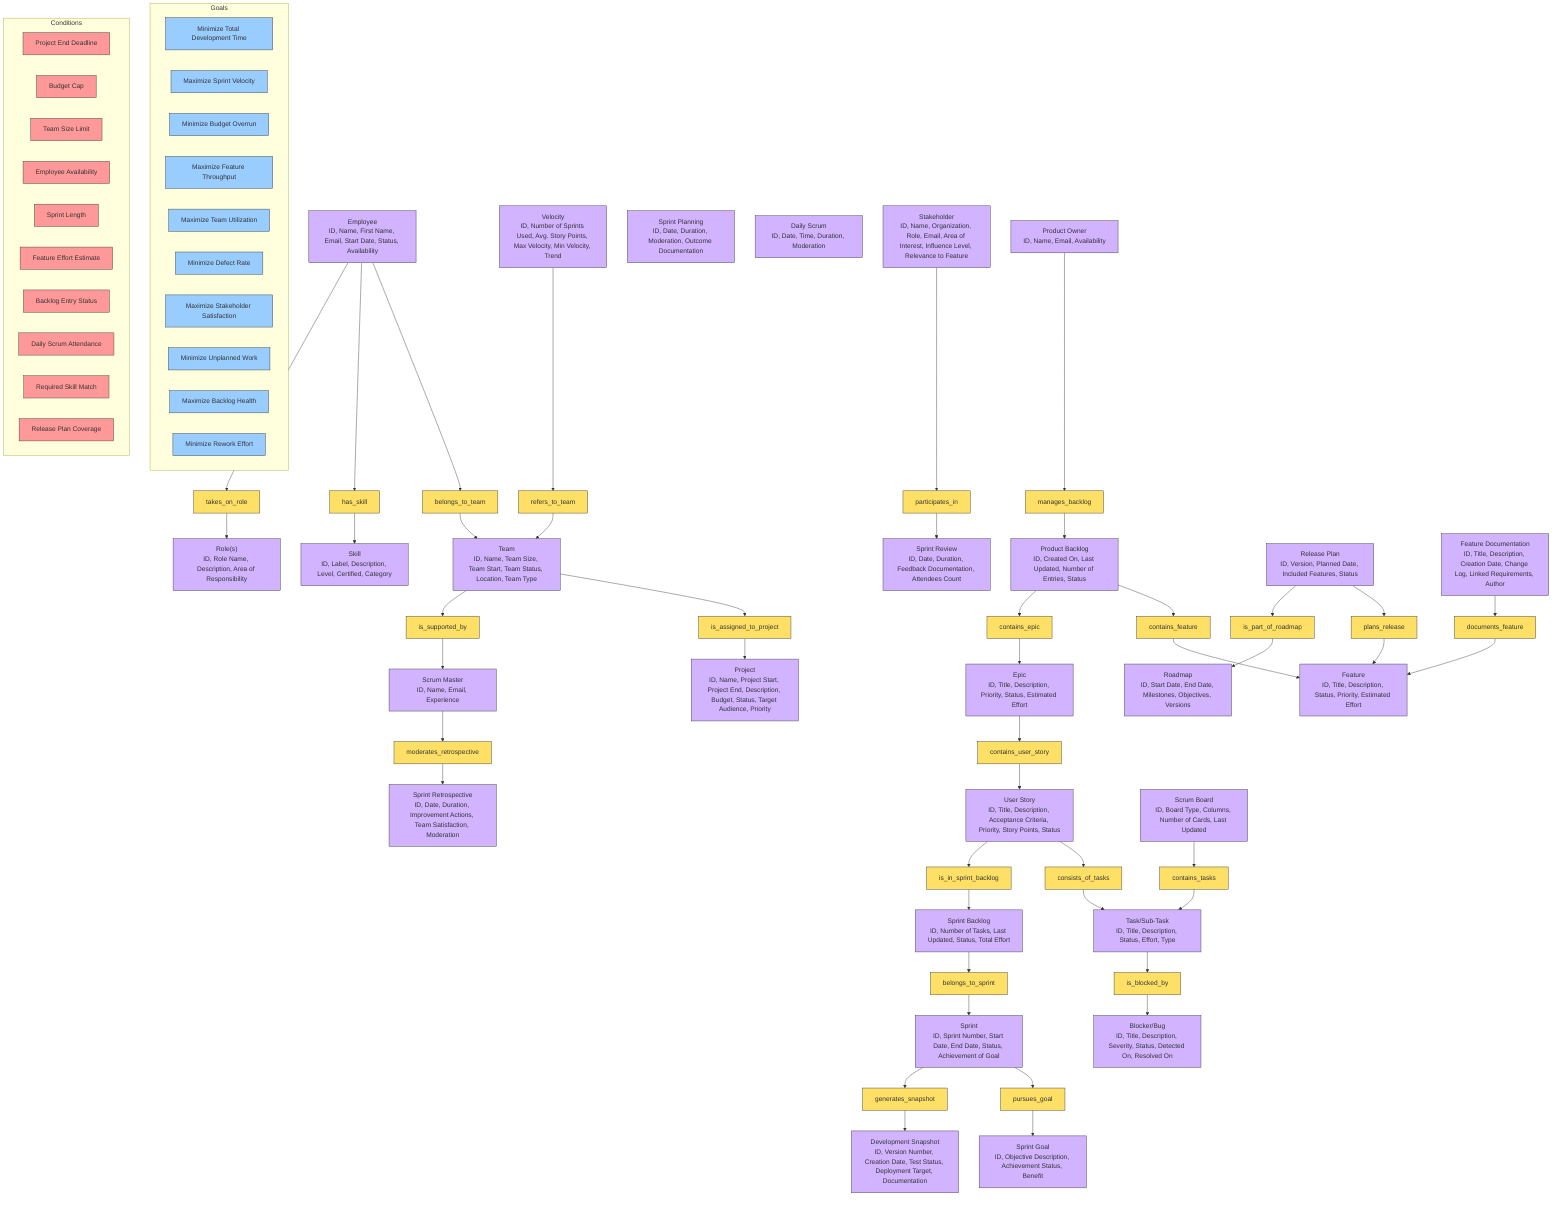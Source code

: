 graph TD
  %% Class Definitions
  classDef entity fill:#d1b3ff,stroke:#333;
  classDef variable fill:#99e699,stroke:#333;
  classDef goal fill:#99ccff,stroke:#333;
  classDef constraint fill:#ff9999,stroke:#333;
  classDef relationship fill:#ffe066,stroke:#333;

  %% Entities
  Proj["Project\nID, Name, Project Start, Project End, Description, Budget, Status, Target Audience, Priority"]:::entity
  Team["Team\nID, Name, Team Size, Team Start, Team Status, Location, Team Type"]:::entity
  Emp["Employee\nID, Name, First Name, Email, Start Date, Status, Availability"]:::entity
  Feat["Feature\nID, Title, Description, Status, Priority, Estimated Effort"]:::entity
  Skill["Skill\nID, Label, Description, Level, Certified, Category"]:::entity
  Role["Role(s)\nID, Role Name, Description, Area of Responsibility"]:::entity
  PO["Product Owner\nID, Name, Email, Availability"]:::entity
  SM["Scrum Master\nID, Name, Email, Experience"]:::entity
  PB["Product Backlog\nID, Created On, Last Updated, Number of Entries, Status"]:::entity
  Sp["Sprint\nID, Sprint Number, Start Date, End Date, Status, Achievement of Goal"]:::entity
  SPla["Sprint Planning\nID, Date, Duration, Moderation, Outcome Documentation"]:::entity
  DS["Daily Scrum\nID, Date, Time, Duration, Moderation"]:::entity
  SRv["Sprint Review\nID, Date, Duration, Feedback Documentation, Attendees Count"]:::entity
  SRe["Sprint Retrospective\nID, Date, Duration, Improvement Actions, Team Satisfaction, Moderation"]:::entity
  SBack["Sprint Backlog\nID, Number of Tasks, Last Updated, Status, Total Effort"]:::entity
  SG["Sprint Goal\nID, Objective Description, Achievement Status, Benefit"]:::entity
  Epic["Epic\nID, Title, Description, Priority, Status, Estimated Effort"]:::entity
  US["User Story\nID, Title, Description, Acceptance Criteria, Priority, Story Points, Status"]:::entity
  Task["Task/Sub-Task\nID, Title, Description, Status, Effort, Type"]:::entity
  Snap["Development Snapshot\nID, Version Number, Creation Date, Test Status, Deployment Target, Documentation"]:::entity
  Bug["Blocker/Bug\nID, Title, Description, Severity, Status, Detected On, Resolved On"]:::entity
  Stk["Stakeholder\nID, Name, Organization, Role, Email, Area of Interest, Influence Level, Relevance to Feature"]:::entity
  Vel["Velocity\nID, Number of Sprints Used, Avg. Story Points, Max Velocity, Min Velocity, Trend"]:::entity
  Rel["Release Plan\nID, Version, Planned Date, Included Features, Status"]:::entity
  Road["Roadmap\nID, Start Date, End Date, Milestones, Objectives, Versions"]:::entity
  Board["Scrum Board\nID, Board Type, Columns, Number of Cards, Last Updated"]:::entity
  Doc["Feature Documentation\nID, Title, Description, Creation Date, Change Log, Linked Requirements, Author"]:::entity

  %% Relationship Nodes
  RA1["is_assigned_to_project"]:::relationship
  RA2["belongs_to_team"]:::relationship
  RA3["has_skill"]:::relationship
  RA4["takes_on_role"]:::relationship
  RA5["manages_backlog"]:::relationship
  RA6["is_supported_by"]:::relationship
  RA7["contains_feature"]:::relationship
  RA8["contains_epic"]:::relationship
  RA9["contains_user_story"]:::relationship
  RA10["consists_of_tasks"]:::relationship
  RA11["is_in_sprint_backlog"]:::relationship
  RA12["belongs_to_sprint"]:::relationship
  RA13["pursues_goal"]:::relationship
  RA14["contains_tasks"]:::relationship
  RA15["documents_feature"]:::relationship
  RA16["is_blocked_by"]:::relationship
  RA17["participates_in"]:::relationship
  RA18["moderates_retrospective"]:::relationship
  RA19["refers_to_team"]:::relationship
  RA20["plans_release"]:::relationship
  RA21["is_part_of_roadmap"]:::relationship
  RA22["generates_snapshot"]:::relationship

  %% Goals
  subgraph Goals
    G1["Minimize Total Development Time"]:::goal
    G2["Maximize Sprint Velocity"]:::goal
    G3["Minimize Budget Overrun"]:::goal
    G4["Maximize Feature Throughput"]:::goal
    G5["Maximize Team Utilization"]:::goal
    G6["Minimize Defect Rate"]:::goal
    G7["Maximize Stakeholder Satisfaction"]:::goal
    G8["Minimize Unplanned Work"]:::goal
    G9["Maximize Backlog Health"]:::goal
    G10["Minimize Rework Effort"]:::goal
  end

  %% Conditions
  subgraph Conditions
    C1["Project End Deadline"]:::constraint
    C2["Budget Cap"]:::constraint
    C3["Team Size Limit"]:::constraint
    C4["Employee Availability"]:::constraint
    C5["Sprint Length"]:::constraint
    C6["Feature Effort Estimate"]:::constraint
    C7["Backlog Entry Status"]:::constraint
    C8["Daily Scrum Attendance"]:::constraint
    C9["Required Skill Match"]:::constraint
    C10["Release Plan Coverage"]:::constraint
  end

  %% Edges (Entities ↔ Relationships)
  Team --> RA1 --> Proj
  Emp  --> RA2 --> Team
  Emp  --> RA3 --> Skill
  Emp  --> RA4 --> Role
  PO   --> RA5 --> PB
  Team --> RA6 --> SM
  PB   --> RA7 --> Feat
  PB   --> RA8 --> Epic
  Epic --> RA9 --> US
  US   --> RA10 --> Task
  US   --> RA11 --> SBack
  SBack--> RA12 --> Sp
  Sp   --> RA13 --> SG
  Board--> RA14 --> Task
  Doc  --> RA15 --> Feat
  Task --> RA16 --> Bug
  Stk  --> RA17 --> SRv
  SM   --> RA18 --> SRe
  Vel  --> RA19 --> Team
  Rel  --> RA20 --> Feat
  Rel  --> RA21 --> Road
  Sp   --> RA22 --> Snap